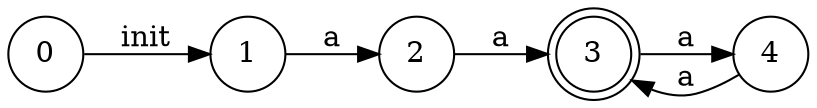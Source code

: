 digraph HW6_1_1 {
        rankdir=LR;
	size="8,5"
	node[shape=doublecircle]; 3;
	node[shape=circle];

        0->1[label="init"];
        1->2[label="a"];
        2->3[label="a"];
        3->4[label="a"];
        4->3[label="a"];
}
